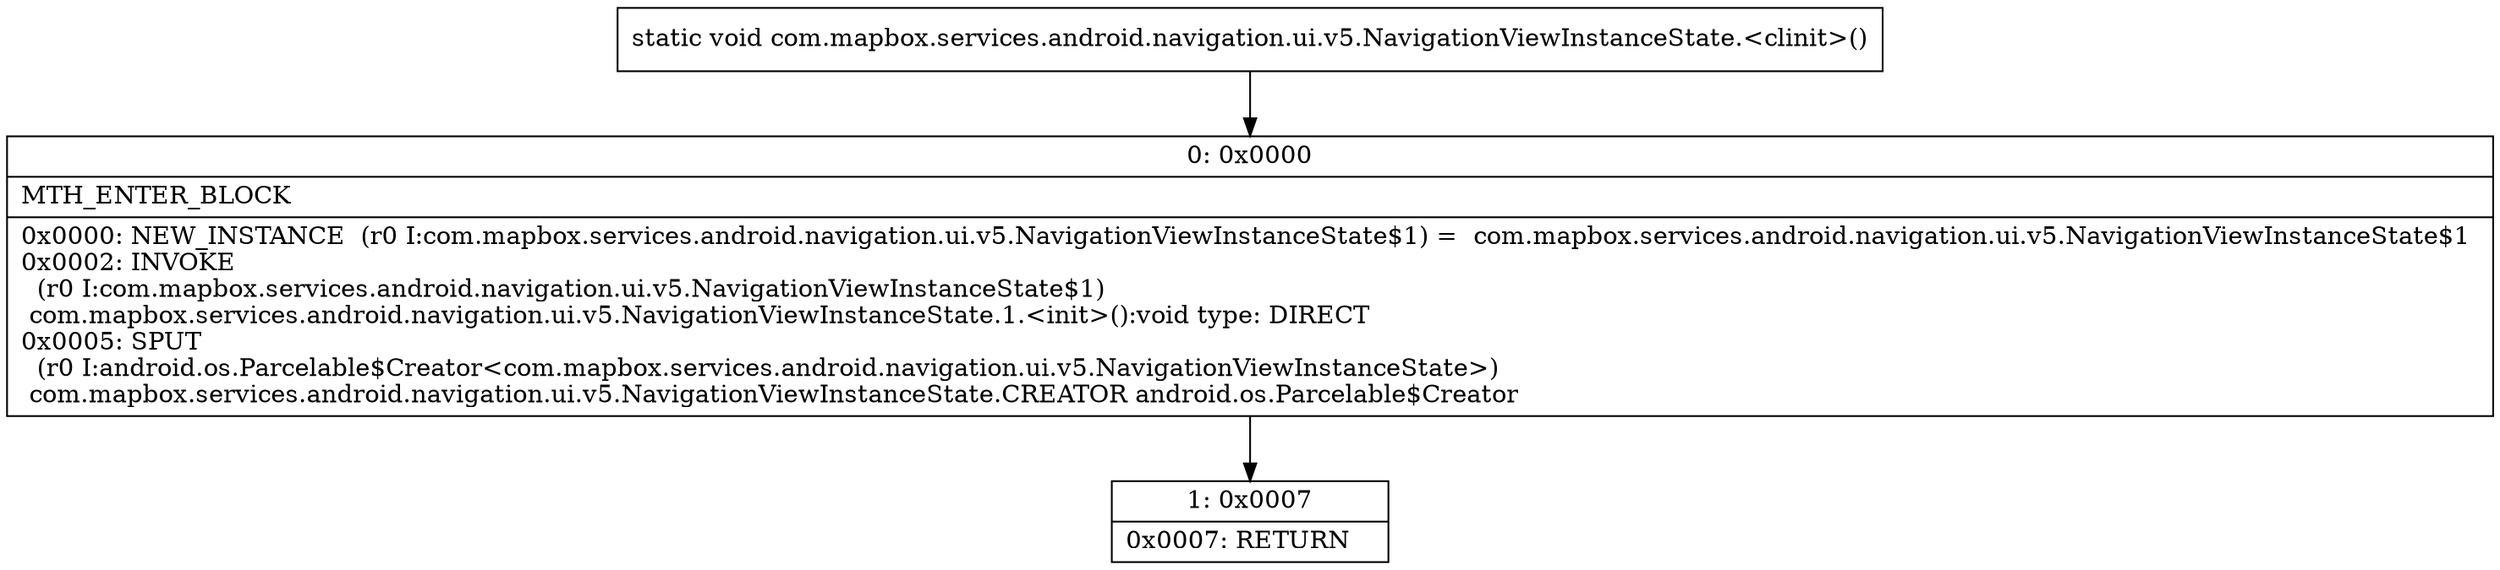 digraph "CFG forcom.mapbox.services.android.navigation.ui.v5.NavigationViewInstanceState.\<clinit\>()V" {
Node_0 [shape=record,label="{0\:\ 0x0000|MTH_ENTER_BLOCK\l|0x0000: NEW_INSTANCE  (r0 I:com.mapbox.services.android.navigation.ui.v5.NavigationViewInstanceState$1) =  com.mapbox.services.android.navigation.ui.v5.NavigationViewInstanceState$1 \l0x0002: INVOKE  \l  (r0 I:com.mapbox.services.android.navigation.ui.v5.NavigationViewInstanceState$1)\l com.mapbox.services.android.navigation.ui.v5.NavigationViewInstanceState.1.\<init\>():void type: DIRECT \l0x0005: SPUT  \l  (r0 I:android.os.Parcelable$Creator\<com.mapbox.services.android.navigation.ui.v5.NavigationViewInstanceState\>)\l com.mapbox.services.android.navigation.ui.v5.NavigationViewInstanceState.CREATOR android.os.Parcelable$Creator \l}"];
Node_1 [shape=record,label="{1\:\ 0x0007|0x0007: RETURN   \l}"];
MethodNode[shape=record,label="{static void com.mapbox.services.android.navigation.ui.v5.NavigationViewInstanceState.\<clinit\>() }"];
MethodNode -> Node_0;
Node_0 -> Node_1;
}

